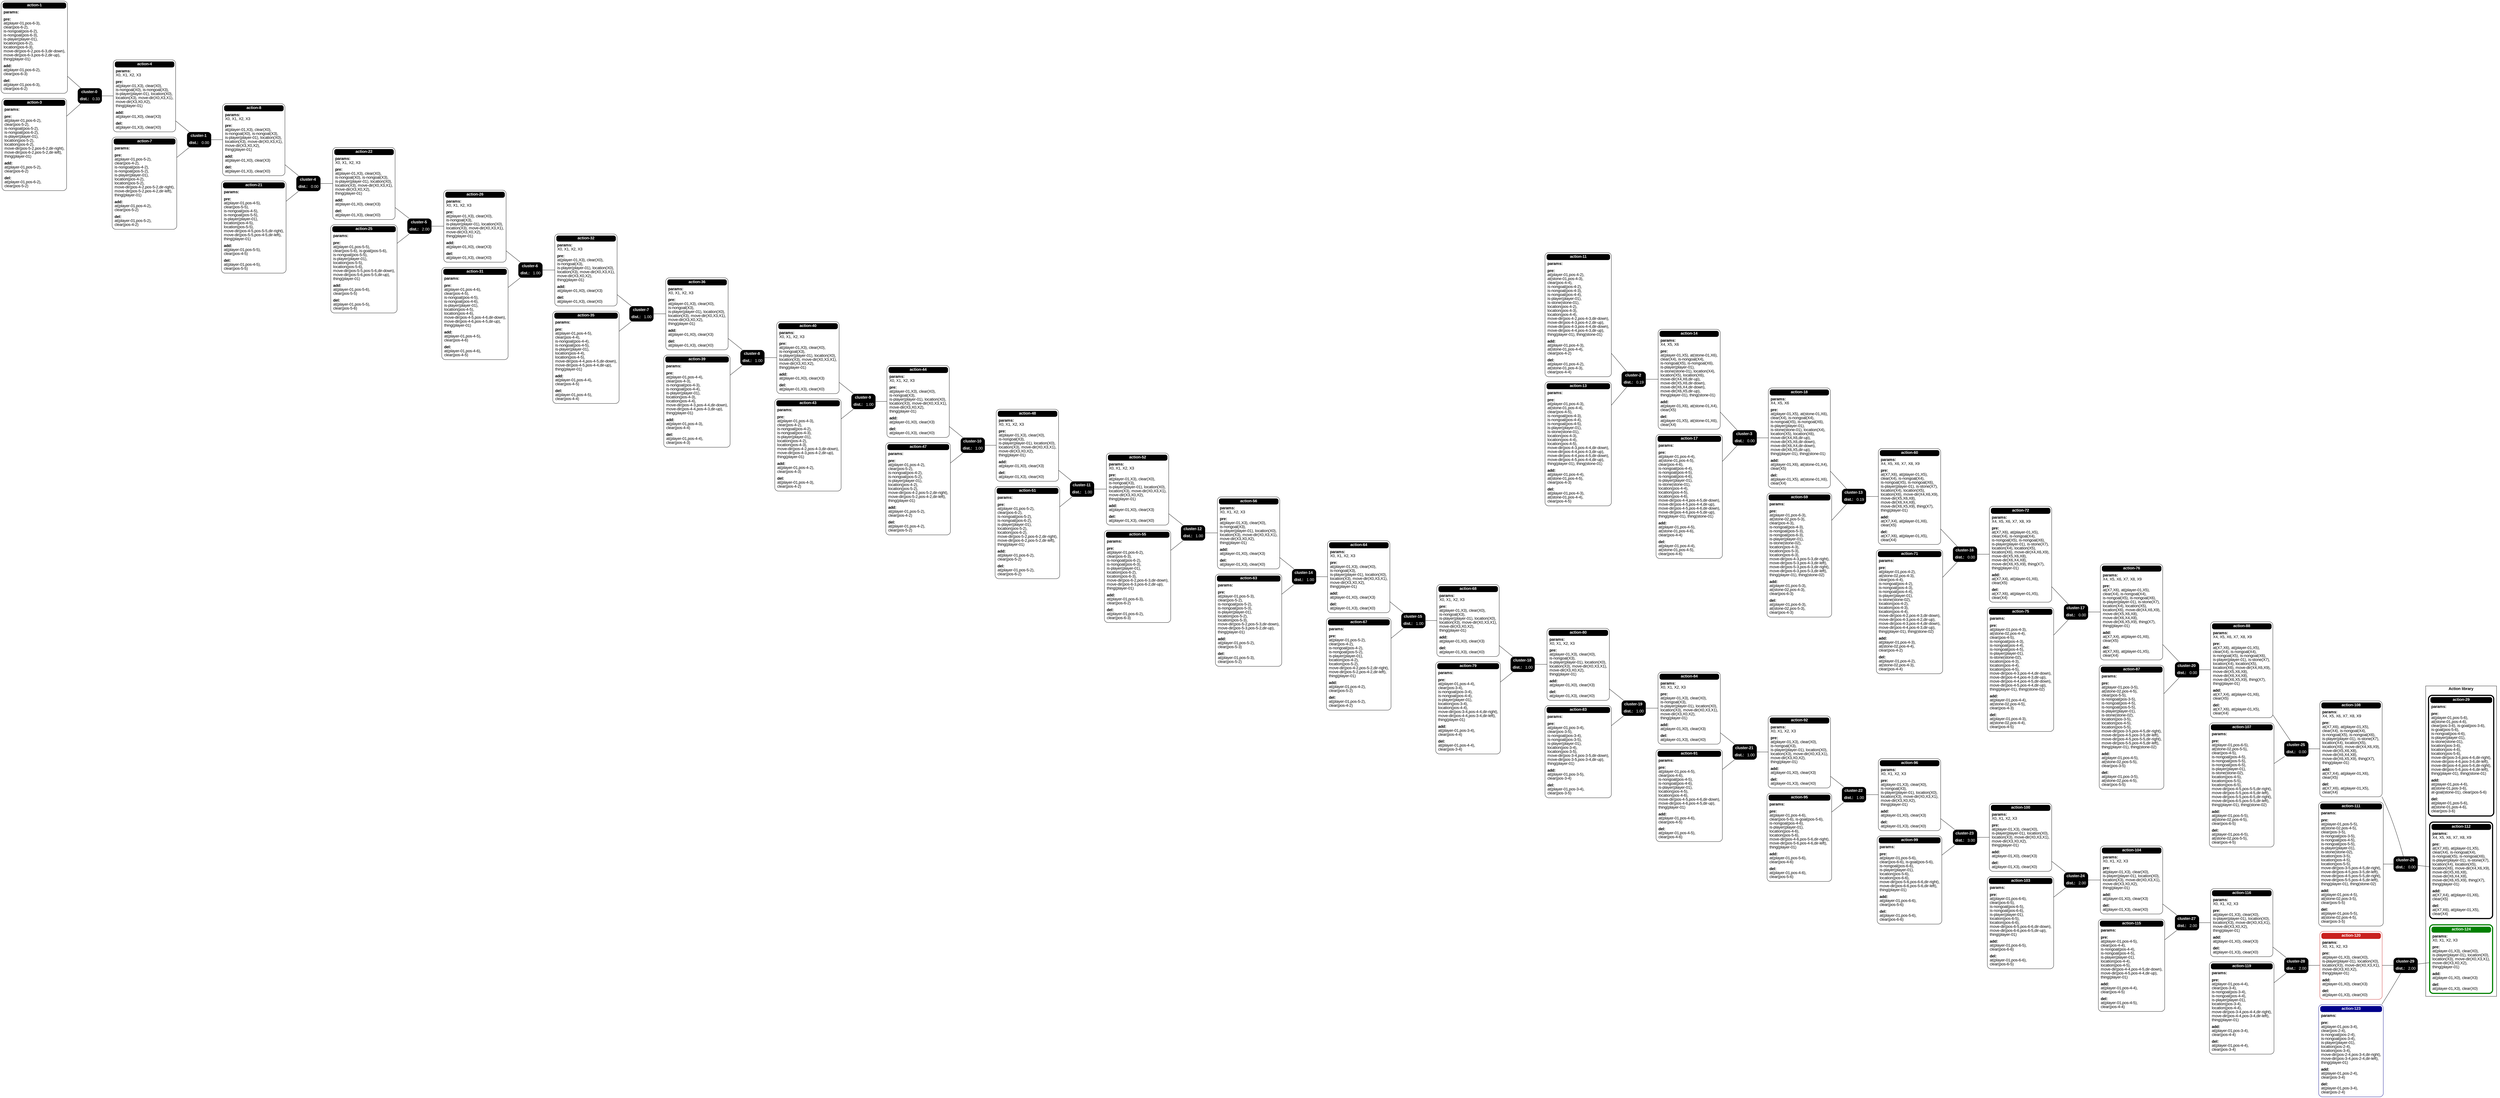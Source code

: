 graph g {
	fontname=Arial
	rankdir=LR
	node [fontcolor=black fontname=Arial margin=0 shape=none]
	subgraph cluster_actionlib {
		label=<<b>Action library</b>> rank=same
		"action-29" [label=<<table color="black" style="rounded" border="4" cellborder="0" cellspacing="4" cellpadding="3"><tr><td style="rounded" align="center" bgcolor="black"><font color="white"><b>action-29</b></font></td></tr><tr><td valign="top" align="left" balign="left"><b>params:</b><br/></td></tr><tr><td valign="top" align="left" balign="left"><b>pre:</b><br/>at(player-01,pos-5-6),<br/>at(stone-01,pos-4-6),<br/>clear(pos-3-6), is-goal(pos-3-6),<br/>is-goal(pos-5-6),<br/>is-nongoal(pos-4-6),<br/>is-player(player-01),<br/>is-stone(stone-01),<br/>location(pos-3-6),<br/>location(pos-4-6),<br/>location(pos-5-6),<br/>move-dir(pos-3-6,pos-4-6,dir-right),<br/>move-dir(pos-4-6,pos-3-6,dir-left),<br/>move-dir(pos-4-6,pos-5-6,dir-right),<br/>move-dir(pos-5-6,pos-4-6,dir-left),<br/>thing(player-01), thing(stone-01)</td></tr><tr><td valign="top" align="left" balign="left"><b>add:</b><br/>at(player-01,pos-4-6),<br/>at(stone-01,pos-3-6),<br/>at-goal(stone-01), clear(pos-5-6)</td></tr><tr><td valign="top" align="left" balign="left"><b>del:</b><br/>at(player-01,pos-5-6),<br/>at(stone-01,pos-4-6),<br/>clear(pos-3-6)</td></tr></table>>]
		"action-112" [label=<<table color="black" style="rounded" border="4" cellborder="0" cellspacing="4" cellpadding="3"><tr><td style="rounded" align="center" bgcolor="black"><font color="white"><b>action-112</b></font></td></tr><tr><td valign="top" align="left" balign="left"><b>params:</b><br/>X4, X5, X6, X7, X8, X9</td></tr><tr><td valign="top" align="left" balign="left"><b>pre:</b><br/>at(X7,X6), at(player-01,X5),<br/>clear(X4), is-nongoal(X4),<br/>is-nongoal(X5), is-nongoal(X6),<br/>is-player(player-01), is-stone(X7),<br/>location(X4), location(X5),<br/>location(X6), move-dir(X4,X6,X9),<br/>move-dir(X5,X6,X8),<br/>move-dir(X6,X4,X8),<br/>move-dir(X6,X5,X9), thing(X7),<br/>thing(player-01)</td></tr><tr><td valign="top" align="left" balign="left"><b>add:</b><br/>at(X7,X4), at(player-01,X6),<br/>clear(X5)</td></tr><tr><td valign="top" align="left" balign="left"><b>del:</b><br/>at(X7,X6), at(player-01,X5),<br/>clear(X4)</td></tr></table>>]
		"action-124" [label=<<table color="#008000" style="rounded" border="4" cellborder="0" cellspacing="4" cellpadding="3"><tr><td style="rounded" align="center" bgcolor="#008000"><font color="white"><b>action-124</b></font></td></tr><tr><td valign="top" align="left" balign="left"><b>params:</b><br/>X0, X1, X2, X3</td></tr><tr><td valign="top" align="left" balign="left"><b>pre:</b><br/>at(player-01,X3), clear(X0),<br/>is-player(player-01), location(X0),<br/>location(X3), move-dir(X0,X3,X1),<br/>move-dir(X3,X0,X2),<br/>thing(player-01)</td></tr><tr><td valign="top" align="left" balign="left"><b>add:</b><br/>at(player-01,X0), clear(X3)</td></tr><tr><td valign="top" align="left" balign="left"><b>del:</b><br/>at(player-01,X3), clear(X0)</td></tr></table>>]
	}
	"action-1" [label=<<table color="black" style="rounded" border="1" cellborder="0" cellspacing="4" cellpadding="3"><tr><td style="rounded" align="center" bgcolor="black"><font color="white"><b>action-1</b></font></td></tr><tr><td valign="top" align="left" balign="left"><b>params:</b><br/></td></tr><tr><td valign="top" align="left" balign="left"><b>pre:</b><br/>at(player-01,pos-6-3),<br/>clear(pos-6-2),<br/>is-nongoal(pos-6-2),<br/>is-nongoal(pos-6-3),<br/>is-player(player-01),<br/>location(pos-6-2),<br/>location(pos-6-3),<br/>move-dir(pos-6-2,pos-6-3,dir-down),<br/>move-dir(pos-6-3,pos-6-2,dir-up),<br/>thing(player-01)</td></tr><tr><td valign="top" align="left" balign="left"><b>add:</b><br/>at(player-01,pos-6-2),<br/>clear(pos-6-3)</td></tr><tr><td valign="top" align="left" balign="left"><b>del:</b><br/>at(player-01,pos-6-3),<br/>clear(pos-6-2)</td></tr></table>>]
	"action-3" [label=<<table color="black" style="rounded" border="1" cellborder="0" cellspacing="4" cellpadding="3"><tr><td style="rounded" align="center" bgcolor="black"><font color="white"><b>action-3</b></font></td></tr><tr><td valign="top" align="left" balign="left"><b>params:</b><br/></td></tr><tr><td valign="top" align="left" balign="left"><b>pre:</b><br/>at(player-01,pos-6-2),<br/>clear(pos-5-2),<br/>is-nongoal(pos-5-2),<br/>is-nongoal(pos-6-2),<br/>is-player(player-01),<br/>location(pos-5-2),<br/>location(pos-6-2),<br/>move-dir(pos-5-2,pos-6-2,dir-right),<br/>move-dir(pos-6-2,pos-5-2,dir-left),<br/>thing(player-01)</td></tr><tr><td valign="top" align="left" balign="left"><b>add:</b><br/>at(player-01,pos-5-2),<br/>clear(pos-6-2)</td></tr><tr><td valign="top" align="left" balign="left"><b>del:</b><br/>at(player-01,pos-6-2),<br/>clear(pos-5-2)</td></tr></table>>]
	"action-4" [label=<<table color="black" style="rounded" border="1" cellborder="0" cellspacing="4" cellpadding="3"><tr><td style="rounded" align="center" bgcolor="black"><font color="white"><b>action-4</b></font></td></tr><tr><td valign="top" align="left" balign="left"><b>params:</b><br/>X0, X1, X2, X3</td></tr><tr><td valign="top" align="left" balign="left"><b>pre:</b><br/>at(player-01,X3), clear(X0),<br/>is-nongoal(X0), is-nongoal(X3),<br/>is-player(player-01), location(X0),<br/>location(X3), move-dir(X0,X3,X1),<br/>move-dir(X3,X0,X2),<br/>thing(player-01)</td></tr><tr><td valign="top" align="left" balign="left"><b>add:</b><br/>at(player-01,X0), clear(X3)</td></tr><tr><td valign="top" align="left" balign="left"><b>del:</b><br/>at(player-01,X3), clear(X0)</td></tr></table>>]
	"action-7" [label=<<table color="black" style="rounded" border="1" cellborder="0" cellspacing="4" cellpadding="3"><tr><td style="rounded" align="center" bgcolor="black"><font color="white"><b>action-7</b></font></td></tr><tr><td valign="top" align="left" balign="left"><b>params:</b><br/></td></tr><tr><td valign="top" align="left" balign="left"><b>pre:</b><br/>at(player-01,pos-5-2),<br/>clear(pos-4-2),<br/>is-nongoal(pos-4-2),<br/>is-nongoal(pos-5-2),<br/>is-player(player-01),<br/>location(pos-4-2),<br/>location(pos-5-2),<br/>move-dir(pos-4-2,pos-5-2,dir-right),<br/>move-dir(pos-5-2,pos-4-2,dir-left),<br/>thing(player-01)</td></tr><tr><td valign="top" align="left" balign="left"><b>add:</b><br/>at(player-01,pos-4-2),<br/>clear(pos-5-2)</td></tr><tr><td valign="top" align="left" balign="left"><b>del:</b><br/>at(player-01,pos-5-2),<br/>clear(pos-4-2)</td></tr></table>>]
	"action-8" [label=<<table color="black" style="rounded" border="1" cellborder="0" cellspacing="4" cellpadding="3"><tr><td style="rounded" align="center" bgcolor="black"><font color="white"><b>action-8</b></font></td></tr><tr><td valign="top" align="left" balign="left"><b>params:</b><br/>X0, X1, X2, X3</td></tr><tr><td valign="top" align="left" balign="left"><b>pre:</b><br/>at(player-01,X3), clear(X0),<br/>is-nongoal(X0), is-nongoal(X3),<br/>is-player(player-01), location(X0),<br/>location(X3), move-dir(X0,X3,X1),<br/>move-dir(X3,X0,X2),<br/>thing(player-01)</td></tr><tr><td valign="top" align="left" balign="left"><b>add:</b><br/>at(player-01,X0), clear(X3)</td></tr><tr><td valign="top" align="left" balign="left"><b>del:</b><br/>at(player-01,X3), clear(X0)</td></tr></table>>]
	"action-11" [label=<<table color="black" style="rounded" border="1" cellborder="0" cellspacing="4" cellpadding="3"><tr><td style="rounded" align="center" bgcolor="black"><font color="white"><b>action-11</b></font></td></tr><tr><td valign="top" align="left" balign="left"><b>params:</b><br/></td></tr><tr><td valign="top" align="left" balign="left"><b>pre:</b><br/>at(player-01,pos-4-2),<br/>at(stone-01,pos-4-3),<br/>clear(pos-4-4),<br/>is-nongoal(pos-4-2),<br/>is-nongoal(pos-4-3),<br/>is-nongoal(pos-4-4),<br/>is-player(player-01),<br/>is-stone(stone-01),<br/>location(pos-4-2),<br/>location(pos-4-3),<br/>location(pos-4-4),<br/>move-dir(pos-4-2,pos-4-3,dir-down),<br/>move-dir(pos-4-3,pos-4-2,dir-up),<br/>move-dir(pos-4-3,pos-4-4,dir-down),<br/>move-dir(pos-4-4,pos-4-3,dir-up),<br/>thing(player-01), thing(stone-01)</td></tr><tr><td valign="top" align="left" balign="left"><b>add:</b><br/>at(player-01,pos-4-3),<br/>at(stone-01,pos-4-4),<br/>clear(pos-4-2)</td></tr><tr><td valign="top" align="left" balign="left"><b>del:</b><br/>at(player-01,pos-4-2),<br/>at(stone-01,pos-4-3),<br/>clear(pos-4-4)</td></tr></table>>]
	"action-13" [label=<<table color="black" style="rounded" border="1" cellborder="0" cellspacing="4" cellpadding="3"><tr><td style="rounded" align="center" bgcolor="black"><font color="white"><b>action-13</b></font></td></tr><tr><td valign="top" align="left" balign="left"><b>params:</b><br/></td></tr><tr><td valign="top" align="left" balign="left"><b>pre:</b><br/>at(player-01,pos-4-3),<br/>at(stone-01,pos-4-4),<br/>clear(pos-4-5),<br/>is-nongoal(pos-4-3),<br/>is-nongoal(pos-4-4),<br/>is-nongoal(pos-4-5),<br/>is-player(player-01),<br/>is-stone(stone-01),<br/>location(pos-4-3),<br/>location(pos-4-4),<br/>location(pos-4-5),<br/>move-dir(pos-4-3,pos-4-4,dir-down),<br/>move-dir(pos-4-4,pos-4-3,dir-up),<br/>move-dir(pos-4-4,pos-4-5,dir-down),<br/>move-dir(pos-4-5,pos-4-4,dir-up),<br/>thing(player-01), thing(stone-01)</td></tr><tr><td valign="top" align="left" balign="left"><b>add:</b><br/>at(player-01,pos-4-4),<br/>at(stone-01,pos-4-5),<br/>clear(pos-4-3)</td></tr><tr><td valign="top" align="left" balign="left"><b>del:</b><br/>at(player-01,pos-4-3),<br/>at(stone-01,pos-4-4),<br/>clear(pos-4-5)</td></tr></table>>]
	"action-14" [label=<<table color="black" style="rounded" border="1" cellborder="0" cellspacing="4" cellpadding="3"><tr><td style="rounded" align="center" bgcolor="black"><font color="white"><b>action-14</b></font></td></tr><tr><td valign="top" align="left" balign="left"><b>params:</b><br/>X4, X5, X6</td></tr><tr><td valign="top" align="left" balign="left"><b>pre:</b><br/>at(player-01,X5), at(stone-01,X6),<br/>clear(X4), is-nongoal(X4),<br/>is-nongoal(X5), is-nongoal(X6),<br/>is-player(player-01),<br/>is-stone(stone-01), location(X4),<br/>location(X5), location(X6),<br/>move-dir(X4,X6,dir-up),<br/>move-dir(X5,X6,dir-down),<br/>move-dir(X6,X4,dir-down),<br/>move-dir(X6,X5,dir-up),<br/>thing(player-01), thing(stone-01)</td></tr><tr><td valign="top" align="left" balign="left"><b>add:</b><br/>at(player-01,X6), at(stone-01,X4),<br/>clear(X5)</td></tr><tr><td valign="top" align="left" balign="left"><b>del:</b><br/>at(player-01,X5), at(stone-01,X6),<br/>clear(X4)</td></tr></table>>]
	"action-17" [label=<<table color="black" style="rounded" border="1" cellborder="0" cellspacing="4" cellpadding="3"><tr><td style="rounded" align="center" bgcolor="black"><font color="white"><b>action-17</b></font></td></tr><tr><td valign="top" align="left" balign="left"><b>params:</b><br/></td></tr><tr><td valign="top" align="left" balign="left"><b>pre:</b><br/>at(player-01,pos-4-4),<br/>at(stone-01,pos-4-5),<br/>clear(pos-4-6),<br/>is-nongoal(pos-4-4),<br/>is-nongoal(pos-4-5),<br/>is-nongoal(pos-4-6),<br/>is-player(player-01),<br/>is-stone(stone-01),<br/>location(pos-4-4),<br/>location(pos-4-5),<br/>location(pos-4-6),<br/>move-dir(pos-4-4,pos-4-5,dir-down),<br/>move-dir(pos-4-5,pos-4-4,dir-up),<br/>move-dir(pos-4-5,pos-4-6,dir-down),<br/>move-dir(pos-4-6,pos-4-5,dir-up),<br/>thing(player-01), thing(stone-01)</td></tr><tr><td valign="top" align="left" balign="left"><b>add:</b><br/>at(player-01,pos-4-5),<br/>at(stone-01,pos-4-6),<br/>clear(pos-4-4)</td></tr><tr><td valign="top" align="left" balign="left"><b>del:</b><br/>at(player-01,pos-4-4),<br/>at(stone-01,pos-4-5),<br/>clear(pos-4-6)</td></tr></table>>]
	"action-18" [label=<<table color="black" style="rounded" border="1" cellborder="0" cellspacing="4" cellpadding="3"><tr><td style="rounded" align="center" bgcolor="black"><font color="white"><b>action-18</b></font></td></tr><tr><td valign="top" align="left" balign="left"><b>params:</b><br/>X4, X5, X6</td></tr><tr><td valign="top" align="left" balign="left"><b>pre:</b><br/>at(player-01,X5), at(stone-01,X6),<br/>clear(X4), is-nongoal(X4),<br/>is-nongoal(X5), is-nongoal(X6),<br/>is-player(player-01),<br/>is-stone(stone-01), location(X4),<br/>location(X5), location(X6),<br/>move-dir(X4,X6,dir-up),<br/>move-dir(X5,X6,dir-down),<br/>move-dir(X6,X4,dir-down),<br/>move-dir(X6,X5,dir-up),<br/>thing(player-01), thing(stone-01)</td></tr><tr><td valign="top" align="left" balign="left"><b>add:</b><br/>at(player-01,X6), at(stone-01,X4),<br/>clear(X5)</td></tr><tr><td valign="top" align="left" balign="left"><b>del:</b><br/>at(player-01,X5), at(stone-01,X6),<br/>clear(X4)</td></tr></table>>]
	"action-21" [label=<<table color="black" style="rounded" border="1" cellborder="0" cellspacing="4" cellpadding="3"><tr><td style="rounded" align="center" bgcolor="black"><font color="white"><b>action-21</b></font></td></tr><tr><td valign="top" align="left" balign="left"><b>params:</b><br/></td></tr><tr><td valign="top" align="left" balign="left"><b>pre:</b><br/>at(player-01,pos-4-5),<br/>clear(pos-5-5),<br/>is-nongoal(pos-4-5),<br/>is-nongoal(pos-5-5),<br/>is-player(player-01),<br/>location(pos-4-5),<br/>location(pos-5-5),<br/>move-dir(pos-4-5,pos-5-5,dir-right),<br/>move-dir(pos-5-5,pos-4-5,dir-left),<br/>thing(player-01)</td></tr><tr><td valign="top" align="left" balign="left"><b>add:</b><br/>at(player-01,pos-5-5),<br/>clear(pos-4-5)</td></tr><tr><td valign="top" align="left" balign="left"><b>del:</b><br/>at(player-01,pos-4-5),<br/>clear(pos-5-5)</td></tr></table>>]
	"action-22" [label=<<table color="black" style="rounded" border="1" cellborder="0" cellspacing="4" cellpadding="3"><tr><td style="rounded" align="center" bgcolor="black"><font color="white"><b>action-22</b></font></td></tr><tr><td valign="top" align="left" balign="left"><b>params:</b><br/>X0, X1, X2, X3</td></tr><tr><td valign="top" align="left" balign="left"><b>pre:</b><br/>at(player-01,X3), clear(X0),<br/>is-nongoal(X0), is-nongoal(X3),<br/>is-player(player-01), location(X0),<br/>location(X3), move-dir(X0,X3,X1),<br/>move-dir(X3,X0,X2),<br/>thing(player-01)</td></tr><tr><td valign="top" align="left" balign="left"><b>add:</b><br/>at(player-01,X0), clear(X3)</td></tr><tr><td valign="top" align="left" balign="left"><b>del:</b><br/>at(player-01,X3), clear(X0)</td></tr></table>>]
	"action-25" [label=<<table color="black" style="rounded" border="1" cellborder="0" cellspacing="4" cellpadding="3"><tr><td style="rounded" align="center" bgcolor="black"><font color="white"><b>action-25</b></font></td></tr><tr><td valign="top" align="left" balign="left"><b>params:</b><br/></td></tr><tr><td valign="top" align="left" balign="left"><b>pre:</b><br/>at(player-01,pos-5-5),<br/>clear(pos-5-6), is-goal(pos-5-6),<br/>is-nongoal(pos-5-5),<br/>is-player(player-01),<br/>location(pos-5-5),<br/>location(pos-5-6),<br/>move-dir(pos-5-5,pos-5-6,dir-down),<br/>move-dir(pos-5-6,pos-5-5,dir-up),<br/>thing(player-01)</td></tr><tr><td valign="top" align="left" balign="left"><b>add:</b><br/>at(player-01,pos-5-6),<br/>clear(pos-5-5)</td></tr><tr><td valign="top" align="left" balign="left"><b>del:</b><br/>at(player-01,pos-5-5),<br/>clear(pos-5-6)</td></tr></table>>]
	"action-26" [label=<<table color="black" style="rounded" border="1" cellborder="0" cellspacing="4" cellpadding="3"><tr><td style="rounded" align="center" bgcolor="black"><font color="white"><b>action-26</b></font></td></tr><tr><td valign="top" align="left" balign="left"><b>params:</b><br/>X0, X1, X2, X3</td></tr><tr><td valign="top" align="left" balign="left"><b>pre:</b><br/>at(player-01,X3), clear(X0),<br/>is-nongoal(X3),<br/>is-player(player-01), location(X0),<br/>location(X3), move-dir(X0,X3,X1),<br/>move-dir(X3,X0,X2),<br/>thing(player-01)</td></tr><tr><td valign="top" align="left" balign="left"><b>add:</b><br/>at(player-01,X0), clear(X3)</td></tr><tr><td valign="top" align="left" balign="left"><b>del:</b><br/>at(player-01,X3), clear(X0)</td></tr></table>>]
	"action-31" [label=<<table color="black" style="rounded" border="1" cellborder="0" cellspacing="4" cellpadding="3"><tr><td style="rounded" align="center" bgcolor="black"><font color="white"><b>action-31</b></font></td></tr><tr><td valign="top" align="left" balign="left"><b>params:</b><br/></td></tr><tr><td valign="top" align="left" balign="left"><b>pre:</b><br/>at(player-01,pos-4-6),<br/>clear(pos-4-5),<br/>is-nongoal(pos-4-5),<br/>is-nongoal(pos-4-6),<br/>is-player(player-01),<br/>location(pos-4-5),<br/>location(pos-4-6),<br/>move-dir(pos-4-5,pos-4-6,dir-down),<br/>move-dir(pos-4-6,pos-4-5,dir-up),<br/>thing(player-01)</td></tr><tr><td valign="top" align="left" balign="left"><b>add:</b><br/>at(player-01,pos-4-5),<br/>clear(pos-4-6)</td></tr><tr><td valign="top" align="left" balign="left"><b>del:</b><br/>at(player-01,pos-4-6),<br/>clear(pos-4-5)</td></tr></table>>]
	"action-32" [label=<<table color="black" style="rounded" border="1" cellborder="0" cellspacing="4" cellpadding="3"><tr><td style="rounded" align="center" bgcolor="black"><font color="white"><b>action-32</b></font></td></tr><tr><td valign="top" align="left" balign="left"><b>params:</b><br/>X0, X1, X2, X3</td></tr><tr><td valign="top" align="left" balign="left"><b>pre:</b><br/>at(player-01,X3), clear(X0),<br/>is-nongoal(X3),<br/>is-player(player-01), location(X0),<br/>location(X3), move-dir(X0,X3,X1),<br/>move-dir(X3,X0,X2),<br/>thing(player-01)</td></tr><tr><td valign="top" align="left" balign="left"><b>add:</b><br/>at(player-01,X0), clear(X3)</td></tr><tr><td valign="top" align="left" balign="left"><b>del:</b><br/>at(player-01,X3), clear(X0)</td></tr></table>>]
	"action-35" [label=<<table color="black" style="rounded" border="1" cellborder="0" cellspacing="4" cellpadding="3"><tr><td style="rounded" align="center" bgcolor="black"><font color="white"><b>action-35</b></font></td></tr><tr><td valign="top" align="left" balign="left"><b>params:</b><br/></td></tr><tr><td valign="top" align="left" balign="left"><b>pre:</b><br/>at(player-01,pos-4-5),<br/>clear(pos-4-4),<br/>is-nongoal(pos-4-4),<br/>is-nongoal(pos-4-5),<br/>is-player(player-01),<br/>location(pos-4-4),<br/>location(pos-4-5),<br/>move-dir(pos-4-4,pos-4-5,dir-down),<br/>move-dir(pos-4-5,pos-4-4,dir-up),<br/>thing(player-01)</td></tr><tr><td valign="top" align="left" balign="left"><b>add:</b><br/>at(player-01,pos-4-4),<br/>clear(pos-4-5)</td></tr><tr><td valign="top" align="left" balign="left"><b>del:</b><br/>at(player-01,pos-4-5),<br/>clear(pos-4-4)</td></tr></table>>]
	"action-36" [label=<<table color="black" style="rounded" border="1" cellborder="0" cellspacing="4" cellpadding="3"><tr><td style="rounded" align="center" bgcolor="black"><font color="white"><b>action-36</b></font></td></tr><tr><td valign="top" align="left" balign="left"><b>params:</b><br/>X0, X1, X2, X3</td></tr><tr><td valign="top" align="left" balign="left"><b>pre:</b><br/>at(player-01,X3), clear(X0),<br/>is-nongoal(X3),<br/>is-player(player-01), location(X0),<br/>location(X3), move-dir(X0,X3,X1),<br/>move-dir(X3,X0,X2),<br/>thing(player-01)</td></tr><tr><td valign="top" align="left" balign="left"><b>add:</b><br/>at(player-01,X0), clear(X3)</td></tr><tr><td valign="top" align="left" balign="left"><b>del:</b><br/>at(player-01,X3), clear(X0)</td></tr></table>>]
	"action-39" [label=<<table color="black" style="rounded" border="1" cellborder="0" cellspacing="4" cellpadding="3"><tr><td style="rounded" align="center" bgcolor="black"><font color="white"><b>action-39</b></font></td></tr><tr><td valign="top" align="left" balign="left"><b>params:</b><br/></td></tr><tr><td valign="top" align="left" balign="left"><b>pre:</b><br/>at(player-01,pos-4-4),<br/>clear(pos-4-3),<br/>is-nongoal(pos-4-3),<br/>is-nongoal(pos-4-4),<br/>is-player(player-01),<br/>location(pos-4-3),<br/>location(pos-4-4),<br/>move-dir(pos-4-3,pos-4-4,dir-down),<br/>move-dir(pos-4-4,pos-4-3,dir-up),<br/>thing(player-01)</td></tr><tr><td valign="top" align="left" balign="left"><b>add:</b><br/>at(player-01,pos-4-3),<br/>clear(pos-4-4)</td></tr><tr><td valign="top" align="left" balign="left"><b>del:</b><br/>at(player-01,pos-4-4),<br/>clear(pos-4-3)</td></tr></table>>]
	"action-40" [label=<<table color="black" style="rounded" border="1" cellborder="0" cellspacing="4" cellpadding="3"><tr><td style="rounded" align="center" bgcolor="black"><font color="white"><b>action-40</b></font></td></tr><tr><td valign="top" align="left" balign="left"><b>params:</b><br/>X0, X1, X2, X3</td></tr><tr><td valign="top" align="left" balign="left"><b>pre:</b><br/>at(player-01,X3), clear(X0),<br/>is-nongoal(X3),<br/>is-player(player-01), location(X0),<br/>location(X3), move-dir(X0,X3,X1),<br/>move-dir(X3,X0,X2),<br/>thing(player-01)</td></tr><tr><td valign="top" align="left" balign="left"><b>add:</b><br/>at(player-01,X0), clear(X3)</td></tr><tr><td valign="top" align="left" balign="left"><b>del:</b><br/>at(player-01,X3), clear(X0)</td></tr></table>>]
	"action-43" [label=<<table color="black" style="rounded" border="1" cellborder="0" cellspacing="4" cellpadding="3"><tr><td style="rounded" align="center" bgcolor="black"><font color="white"><b>action-43</b></font></td></tr><tr><td valign="top" align="left" balign="left"><b>params:</b><br/></td></tr><tr><td valign="top" align="left" balign="left"><b>pre:</b><br/>at(player-01,pos-4-3),<br/>clear(pos-4-2),<br/>is-nongoal(pos-4-2),<br/>is-nongoal(pos-4-3),<br/>is-player(player-01),<br/>location(pos-4-2),<br/>location(pos-4-3),<br/>move-dir(pos-4-2,pos-4-3,dir-down),<br/>move-dir(pos-4-3,pos-4-2,dir-up),<br/>thing(player-01)</td></tr><tr><td valign="top" align="left" balign="left"><b>add:</b><br/>at(player-01,pos-4-2),<br/>clear(pos-4-3)</td></tr><tr><td valign="top" align="left" balign="left"><b>del:</b><br/>at(player-01,pos-4-3),<br/>clear(pos-4-2)</td></tr></table>>]
	"action-44" [label=<<table color="black" style="rounded" border="1" cellborder="0" cellspacing="4" cellpadding="3"><tr><td style="rounded" align="center" bgcolor="black"><font color="white"><b>action-44</b></font></td></tr><tr><td valign="top" align="left" balign="left"><b>params:</b><br/>X0, X1, X2, X3</td></tr><tr><td valign="top" align="left" balign="left"><b>pre:</b><br/>at(player-01,X3), clear(X0),<br/>is-nongoal(X3),<br/>is-player(player-01), location(X0),<br/>location(X3), move-dir(X0,X3,X1),<br/>move-dir(X3,X0,X2),<br/>thing(player-01)</td></tr><tr><td valign="top" align="left" balign="left"><b>add:</b><br/>at(player-01,X0), clear(X3)</td></tr><tr><td valign="top" align="left" balign="left"><b>del:</b><br/>at(player-01,X3), clear(X0)</td></tr></table>>]
	"action-47" [label=<<table color="black" style="rounded" border="1" cellborder="0" cellspacing="4" cellpadding="3"><tr><td style="rounded" align="center" bgcolor="black"><font color="white"><b>action-47</b></font></td></tr><tr><td valign="top" align="left" balign="left"><b>params:</b><br/></td></tr><tr><td valign="top" align="left" balign="left"><b>pre:</b><br/>at(player-01,pos-4-2),<br/>clear(pos-5-2),<br/>is-nongoal(pos-4-2),<br/>is-nongoal(pos-5-2),<br/>is-player(player-01),<br/>location(pos-4-2),<br/>location(pos-5-2),<br/>move-dir(pos-4-2,pos-5-2,dir-right),<br/>move-dir(pos-5-2,pos-4-2,dir-left),<br/>thing(player-01)</td></tr><tr><td valign="top" align="left" balign="left"><b>add:</b><br/>at(player-01,pos-5-2),<br/>clear(pos-4-2)</td></tr><tr><td valign="top" align="left" balign="left"><b>del:</b><br/>at(player-01,pos-4-2),<br/>clear(pos-5-2)</td></tr></table>>]
	"action-48" [label=<<table color="black" style="rounded" border="1" cellborder="0" cellspacing="4" cellpadding="3"><tr><td style="rounded" align="center" bgcolor="black"><font color="white"><b>action-48</b></font></td></tr><tr><td valign="top" align="left" balign="left"><b>params:</b><br/>X0, X1, X2, X3</td></tr><tr><td valign="top" align="left" balign="left"><b>pre:</b><br/>at(player-01,X3), clear(X0),<br/>is-nongoal(X3),<br/>is-player(player-01), location(X0),<br/>location(X3), move-dir(X0,X3,X1),<br/>move-dir(X3,X0,X2),<br/>thing(player-01)</td></tr><tr><td valign="top" align="left" balign="left"><b>add:</b><br/>at(player-01,X0), clear(X3)</td></tr><tr><td valign="top" align="left" balign="left"><b>del:</b><br/>at(player-01,X3), clear(X0)</td></tr></table>>]
	"action-51" [label=<<table color="black" style="rounded" border="1" cellborder="0" cellspacing="4" cellpadding="3"><tr><td style="rounded" align="center" bgcolor="black"><font color="white"><b>action-51</b></font></td></tr><tr><td valign="top" align="left" balign="left"><b>params:</b><br/></td></tr><tr><td valign="top" align="left" balign="left"><b>pre:</b><br/>at(player-01,pos-5-2),<br/>clear(pos-6-2),<br/>is-nongoal(pos-5-2),<br/>is-nongoal(pos-6-2),<br/>is-player(player-01),<br/>location(pos-5-2),<br/>location(pos-6-2),<br/>move-dir(pos-5-2,pos-6-2,dir-right),<br/>move-dir(pos-6-2,pos-5-2,dir-left),<br/>thing(player-01)</td></tr><tr><td valign="top" align="left" balign="left"><b>add:</b><br/>at(player-01,pos-6-2),<br/>clear(pos-5-2)</td></tr><tr><td valign="top" align="left" balign="left"><b>del:</b><br/>at(player-01,pos-5-2),<br/>clear(pos-6-2)</td></tr></table>>]
	"action-52" [label=<<table color="black" style="rounded" border="1" cellborder="0" cellspacing="4" cellpadding="3"><tr><td style="rounded" align="center" bgcolor="black"><font color="white"><b>action-52</b></font></td></tr><tr><td valign="top" align="left" balign="left"><b>params:</b><br/>X0, X1, X2, X3</td></tr><tr><td valign="top" align="left" balign="left"><b>pre:</b><br/>at(player-01,X3), clear(X0),<br/>is-nongoal(X3),<br/>is-player(player-01), location(X0),<br/>location(X3), move-dir(X0,X3,X1),<br/>move-dir(X3,X0,X2),<br/>thing(player-01)</td></tr><tr><td valign="top" align="left" balign="left"><b>add:</b><br/>at(player-01,X0), clear(X3)</td></tr><tr><td valign="top" align="left" balign="left"><b>del:</b><br/>at(player-01,X3), clear(X0)</td></tr></table>>]
	"action-55" [label=<<table color="black" style="rounded" border="1" cellborder="0" cellspacing="4" cellpadding="3"><tr><td style="rounded" align="center" bgcolor="black"><font color="white"><b>action-55</b></font></td></tr><tr><td valign="top" align="left" balign="left"><b>params:</b><br/></td></tr><tr><td valign="top" align="left" balign="left"><b>pre:</b><br/>at(player-01,pos-6-2),<br/>clear(pos-6-3),<br/>is-nongoal(pos-6-2),<br/>is-nongoal(pos-6-3),<br/>is-player(player-01),<br/>location(pos-6-2),<br/>location(pos-6-3),<br/>move-dir(pos-6-2,pos-6-3,dir-down),<br/>move-dir(pos-6-3,pos-6-2,dir-up),<br/>thing(player-01)</td></tr><tr><td valign="top" align="left" balign="left"><b>add:</b><br/>at(player-01,pos-6-3),<br/>clear(pos-6-2)</td></tr><tr><td valign="top" align="left" balign="left"><b>del:</b><br/>at(player-01,pos-6-2),<br/>clear(pos-6-3)</td></tr></table>>]
	"action-56" [label=<<table color="black" style="rounded" border="1" cellborder="0" cellspacing="4" cellpadding="3"><tr><td style="rounded" align="center" bgcolor="black"><font color="white"><b>action-56</b></font></td></tr><tr><td valign="top" align="left" balign="left"><b>params:</b><br/>X0, X1, X2, X3</td></tr><tr><td valign="top" align="left" balign="left"><b>pre:</b><br/>at(player-01,X3), clear(X0),<br/>is-nongoal(X3),<br/>is-player(player-01), location(X0),<br/>location(X3), move-dir(X0,X3,X1),<br/>move-dir(X3,X0,X2),<br/>thing(player-01)</td></tr><tr><td valign="top" align="left" balign="left"><b>add:</b><br/>at(player-01,X0), clear(X3)</td></tr><tr><td valign="top" align="left" balign="left"><b>del:</b><br/>at(player-01,X3), clear(X0)</td></tr></table>>]
	"action-59" [label=<<table color="black" style="rounded" border="1" cellborder="0" cellspacing="4" cellpadding="3"><tr><td style="rounded" align="center" bgcolor="black"><font color="white"><b>action-59</b></font></td></tr><tr><td valign="top" align="left" balign="left"><b>params:</b><br/></td></tr><tr><td valign="top" align="left" balign="left"><b>pre:</b><br/>at(player-01,pos-6-3),<br/>at(stone-02,pos-5-3),<br/>clear(pos-4-3),<br/>is-nongoal(pos-4-3),<br/>is-nongoal(pos-5-3),<br/>is-nongoal(pos-6-3),<br/>is-player(player-01),<br/>is-stone(stone-02),<br/>location(pos-4-3),<br/>location(pos-5-3),<br/>location(pos-6-3),<br/>move-dir(pos-4-3,pos-5-3,dir-right),<br/>move-dir(pos-5-3,pos-4-3,dir-left),<br/>move-dir(pos-5-3,pos-6-3,dir-right),<br/>move-dir(pos-6-3,pos-5-3,dir-left),<br/>thing(player-01), thing(stone-02)</td></tr><tr><td valign="top" align="left" balign="left"><b>add:</b><br/>at(player-01,pos-5-3),<br/>at(stone-02,pos-4-3),<br/>clear(pos-6-3)</td></tr><tr><td valign="top" align="left" balign="left"><b>del:</b><br/>at(player-01,pos-6-3),<br/>at(stone-02,pos-5-3),<br/>clear(pos-4-3)</td></tr></table>>]
	"action-60" [label=<<table color="black" style="rounded" border="1" cellborder="0" cellspacing="4" cellpadding="3"><tr><td style="rounded" align="center" bgcolor="black"><font color="white"><b>action-60</b></font></td></tr><tr><td valign="top" align="left" balign="left"><b>params:</b><br/>X4, X5, X6, X7, X8, X9</td></tr><tr><td valign="top" align="left" balign="left"><b>pre:</b><br/>at(X7,X6), at(player-01,X5),<br/>clear(X4), is-nongoal(X4),<br/>is-nongoal(X5), is-nongoal(X6),<br/>is-player(player-01), is-stone(X7),<br/>location(X4), location(X5),<br/>location(X6), move-dir(X4,X6,X9),<br/>move-dir(X5,X6,X8),<br/>move-dir(X6,X4,X8),<br/>move-dir(X6,X5,X9), thing(X7),<br/>thing(player-01)</td></tr><tr><td valign="top" align="left" balign="left"><b>add:</b><br/>at(X7,X4), at(player-01,X6),<br/>clear(X5)</td></tr><tr><td valign="top" align="left" balign="left"><b>del:</b><br/>at(X7,X6), at(player-01,X5),<br/>clear(X4)</td></tr></table>>]
	"action-63" [label=<<table color="black" style="rounded" border="1" cellborder="0" cellspacing="4" cellpadding="3"><tr><td style="rounded" align="center" bgcolor="black"><font color="white"><b>action-63</b></font></td></tr><tr><td valign="top" align="left" balign="left"><b>params:</b><br/></td></tr><tr><td valign="top" align="left" balign="left"><b>pre:</b><br/>at(player-01,pos-5-3),<br/>clear(pos-5-2),<br/>is-nongoal(pos-5-2),<br/>is-nongoal(pos-5-3),<br/>is-player(player-01),<br/>location(pos-5-2),<br/>location(pos-5-3),<br/>move-dir(pos-5-2,pos-5-3,dir-down),<br/>move-dir(pos-5-3,pos-5-2,dir-up),<br/>thing(player-01)</td></tr><tr><td valign="top" align="left" balign="left"><b>add:</b><br/>at(player-01,pos-5-2),<br/>clear(pos-5-3)</td></tr><tr><td valign="top" align="left" balign="left"><b>del:</b><br/>at(player-01,pos-5-3),<br/>clear(pos-5-2)</td></tr></table>>]
	"action-64" [label=<<table color="black" style="rounded" border="1" cellborder="0" cellspacing="4" cellpadding="3"><tr><td style="rounded" align="center" bgcolor="black"><font color="white"><b>action-64</b></font></td></tr><tr><td valign="top" align="left" balign="left"><b>params:</b><br/>X0, X1, X2, X3</td></tr><tr><td valign="top" align="left" balign="left"><b>pre:</b><br/>at(player-01,X3), clear(X0),<br/>is-nongoal(X3),<br/>is-player(player-01), location(X0),<br/>location(X3), move-dir(X0,X3,X1),<br/>move-dir(X3,X0,X2),<br/>thing(player-01)</td></tr><tr><td valign="top" align="left" balign="left"><b>add:</b><br/>at(player-01,X0), clear(X3)</td></tr><tr><td valign="top" align="left" balign="left"><b>del:</b><br/>at(player-01,X3), clear(X0)</td></tr></table>>]
	"action-67" [label=<<table color="black" style="rounded" border="1" cellborder="0" cellspacing="4" cellpadding="3"><tr><td style="rounded" align="center" bgcolor="black"><font color="white"><b>action-67</b></font></td></tr><tr><td valign="top" align="left" balign="left"><b>params:</b><br/></td></tr><tr><td valign="top" align="left" balign="left"><b>pre:</b><br/>at(player-01,pos-5-2),<br/>clear(pos-4-2),<br/>is-nongoal(pos-4-2),<br/>is-nongoal(pos-5-2),<br/>is-player(player-01),<br/>location(pos-4-2),<br/>location(pos-5-2),<br/>move-dir(pos-4-2,pos-5-2,dir-right),<br/>move-dir(pos-5-2,pos-4-2,dir-left),<br/>thing(player-01)</td></tr><tr><td valign="top" align="left" balign="left"><b>add:</b><br/>at(player-01,pos-4-2),<br/>clear(pos-5-2)</td></tr><tr><td valign="top" align="left" balign="left"><b>del:</b><br/>at(player-01,pos-5-2),<br/>clear(pos-4-2)</td></tr></table>>]
	"action-68" [label=<<table color="black" style="rounded" border="1" cellborder="0" cellspacing="4" cellpadding="3"><tr><td style="rounded" align="center" bgcolor="black"><font color="white"><b>action-68</b></font></td></tr><tr><td valign="top" align="left" balign="left"><b>params:</b><br/>X0, X1, X2, X3</td></tr><tr><td valign="top" align="left" balign="left"><b>pre:</b><br/>at(player-01,X3), clear(X0),<br/>is-nongoal(X3),<br/>is-player(player-01), location(X0),<br/>location(X3), move-dir(X0,X3,X1),<br/>move-dir(X3,X0,X2),<br/>thing(player-01)</td></tr><tr><td valign="top" align="left" balign="left"><b>add:</b><br/>at(player-01,X0), clear(X3)</td></tr><tr><td valign="top" align="left" balign="left"><b>del:</b><br/>at(player-01,X3), clear(X0)</td></tr></table>>]
	"action-71" [label=<<table color="black" style="rounded" border="1" cellborder="0" cellspacing="4" cellpadding="3"><tr><td style="rounded" align="center" bgcolor="black"><font color="white"><b>action-71</b></font></td></tr><tr><td valign="top" align="left" balign="left"><b>params:</b><br/></td></tr><tr><td valign="top" align="left" balign="left"><b>pre:</b><br/>at(player-01,pos-4-2),<br/>at(stone-02,pos-4-3),<br/>clear(pos-4-4),<br/>is-nongoal(pos-4-2),<br/>is-nongoal(pos-4-3),<br/>is-nongoal(pos-4-4),<br/>is-player(player-01),<br/>is-stone(stone-02),<br/>location(pos-4-2),<br/>location(pos-4-3),<br/>location(pos-4-4),<br/>move-dir(pos-4-2,pos-4-3,dir-down),<br/>move-dir(pos-4-3,pos-4-2,dir-up),<br/>move-dir(pos-4-3,pos-4-4,dir-down),<br/>move-dir(pos-4-4,pos-4-3,dir-up),<br/>thing(player-01), thing(stone-02)</td></tr><tr><td valign="top" align="left" balign="left"><b>add:</b><br/>at(player-01,pos-4-3),<br/>at(stone-02,pos-4-4),<br/>clear(pos-4-2)</td></tr><tr><td valign="top" align="left" balign="left"><b>del:</b><br/>at(player-01,pos-4-2),<br/>at(stone-02,pos-4-3),<br/>clear(pos-4-4)</td></tr></table>>]
	"action-72" [label=<<table color="black" style="rounded" border="1" cellborder="0" cellspacing="4" cellpadding="3"><tr><td style="rounded" align="center" bgcolor="black"><font color="white"><b>action-72</b></font></td></tr><tr><td valign="top" align="left" balign="left"><b>params:</b><br/>X4, X5, X6, X7, X8, X9</td></tr><tr><td valign="top" align="left" balign="left"><b>pre:</b><br/>at(X7,X6), at(player-01,X5),<br/>clear(X4), is-nongoal(X4),<br/>is-nongoal(X5), is-nongoal(X6),<br/>is-player(player-01), is-stone(X7),<br/>location(X4), location(X5),<br/>location(X6), move-dir(X4,X6,X9),<br/>move-dir(X5,X6,X8),<br/>move-dir(X6,X4,X8),<br/>move-dir(X6,X5,X9), thing(X7),<br/>thing(player-01)</td></tr><tr><td valign="top" align="left" balign="left"><b>add:</b><br/>at(X7,X4), at(player-01,X6),<br/>clear(X5)</td></tr><tr><td valign="top" align="left" balign="left"><b>del:</b><br/>at(X7,X6), at(player-01,X5),<br/>clear(X4)</td></tr></table>>]
	"action-75" [label=<<table color="black" style="rounded" border="1" cellborder="0" cellspacing="4" cellpadding="3"><tr><td style="rounded" align="center" bgcolor="black"><font color="white"><b>action-75</b></font></td></tr><tr><td valign="top" align="left" balign="left"><b>params:</b><br/></td></tr><tr><td valign="top" align="left" balign="left"><b>pre:</b><br/>at(player-01,pos-4-3),<br/>at(stone-02,pos-4-4),<br/>clear(pos-4-5),<br/>is-nongoal(pos-4-3),<br/>is-nongoal(pos-4-4),<br/>is-nongoal(pos-4-5),<br/>is-player(player-01),<br/>is-stone(stone-02),<br/>location(pos-4-3),<br/>location(pos-4-4),<br/>location(pos-4-5),<br/>move-dir(pos-4-3,pos-4-4,dir-down),<br/>move-dir(pos-4-4,pos-4-3,dir-up),<br/>move-dir(pos-4-4,pos-4-5,dir-down),<br/>move-dir(pos-4-5,pos-4-4,dir-up),<br/>thing(player-01), thing(stone-02)</td></tr><tr><td valign="top" align="left" balign="left"><b>add:</b><br/>at(player-01,pos-4-4),<br/>at(stone-02,pos-4-5),<br/>clear(pos-4-3)</td></tr><tr><td valign="top" align="left" balign="left"><b>del:</b><br/>at(player-01,pos-4-3),<br/>at(stone-02,pos-4-4),<br/>clear(pos-4-5)</td></tr></table>>]
	"action-76" [label=<<table color="black" style="rounded" border="1" cellborder="0" cellspacing="4" cellpadding="3"><tr><td style="rounded" align="center" bgcolor="black"><font color="white"><b>action-76</b></font></td></tr><tr><td valign="top" align="left" balign="left"><b>params:</b><br/>X4, X5, X6, X7, X8, X9</td></tr><tr><td valign="top" align="left" balign="left"><b>pre:</b><br/>at(X7,X6), at(player-01,X5),<br/>clear(X4), is-nongoal(X4),<br/>is-nongoal(X5), is-nongoal(X6),<br/>is-player(player-01), is-stone(X7),<br/>location(X4), location(X5),<br/>location(X6), move-dir(X4,X6,X9),<br/>move-dir(X5,X6,X8),<br/>move-dir(X6,X4,X8),<br/>move-dir(X6,X5,X9), thing(X7),<br/>thing(player-01)</td></tr><tr><td valign="top" align="left" balign="left"><b>add:</b><br/>at(X7,X4), at(player-01,X6),<br/>clear(X5)</td></tr><tr><td valign="top" align="left" balign="left"><b>del:</b><br/>at(X7,X6), at(player-01,X5),<br/>clear(X4)</td></tr></table>>]
	"action-79" [label=<<table color="black" style="rounded" border="1" cellborder="0" cellspacing="4" cellpadding="3"><tr><td style="rounded" align="center" bgcolor="black"><font color="white"><b>action-79</b></font></td></tr><tr><td valign="top" align="left" balign="left"><b>params:</b><br/></td></tr><tr><td valign="top" align="left" balign="left"><b>pre:</b><br/>at(player-01,pos-4-4),<br/>clear(pos-3-4),<br/>is-nongoal(pos-3-4),<br/>is-nongoal(pos-4-4),<br/>is-player(player-01),<br/>location(pos-3-4),<br/>location(pos-4-4),<br/>move-dir(pos-3-4,pos-4-4,dir-right),<br/>move-dir(pos-4-4,pos-3-4,dir-left),<br/>thing(player-01)</td></tr><tr><td valign="top" align="left" balign="left"><b>add:</b><br/>at(player-01,pos-3-4),<br/>clear(pos-4-4)</td></tr><tr><td valign="top" align="left" balign="left"><b>del:</b><br/>at(player-01,pos-4-4),<br/>clear(pos-3-4)</td></tr></table>>]
	"action-80" [label=<<table color="black" style="rounded" border="1" cellborder="0" cellspacing="4" cellpadding="3"><tr><td style="rounded" align="center" bgcolor="black"><font color="white"><b>action-80</b></font></td></tr><tr><td valign="top" align="left" balign="left"><b>params:</b><br/>X0, X1, X2, X3</td></tr><tr><td valign="top" align="left" balign="left"><b>pre:</b><br/>at(player-01,X3), clear(X0),<br/>is-nongoal(X3),<br/>is-player(player-01), location(X0),<br/>location(X3), move-dir(X0,X3,X1),<br/>move-dir(X3,X0,X2),<br/>thing(player-01)</td></tr><tr><td valign="top" align="left" balign="left"><b>add:</b><br/>at(player-01,X0), clear(X3)</td></tr><tr><td valign="top" align="left" balign="left"><b>del:</b><br/>at(player-01,X3), clear(X0)</td></tr></table>>]
	"action-83" [label=<<table color="black" style="rounded" border="1" cellborder="0" cellspacing="4" cellpadding="3"><tr><td style="rounded" align="center" bgcolor="black"><font color="white"><b>action-83</b></font></td></tr><tr><td valign="top" align="left" balign="left"><b>params:</b><br/></td></tr><tr><td valign="top" align="left" balign="left"><b>pre:</b><br/>at(player-01,pos-3-4),<br/>clear(pos-3-5),<br/>is-nongoal(pos-3-4),<br/>is-nongoal(pos-3-5),<br/>is-player(player-01),<br/>location(pos-3-4),<br/>location(pos-3-5),<br/>move-dir(pos-3-4,pos-3-5,dir-down),<br/>move-dir(pos-3-5,pos-3-4,dir-up),<br/>thing(player-01)</td></tr><tr><td valign="top" align="left" balign="left"><b>add:</b><br/>at(player-01,pos-3-5),<br/>clear(pos-3-4)</td></tr><tr><td valign="top" align="left" balign="left"><b>del:</b><br/>at(player-01,pos-3-4),<br/>clear(pos-3-5)</td></tr></table>>]
	"action-84" [label=<<table color="black" style="rounded" border="1" cellborder="0" cellspacing="4" cellpadding="3"><tr><td style="rounded" align="center" bgcolor="black"><font color="white"><b>action-84</b></font></td></tr><tr><td valign="top" align="left" balign="left"><b>params:</b><br/>X0, X1, X2, X3</td></tr><tr><td valign="top" align="left" balign="left"><b>pre:</b><br/>at(player-01,X3), clear(X0),<br/>is-nongoal(X3),<br/>is-player(player-01), location(X0),<br/>location(X3), move-dir(X0,X3,X1),<br/>move-dir(X3,X0,X2),<br/>thing(player-01)</td></tr><tr><td valign="top" align="left" balign="left"><b>add:</b><br/>at(player-01,X0), clear(X3)</td></tr><tr><td valign="top" align="left" balign="left"><b>del:</b><br/>at(player-01,X3), clear(X0)</td></tr></table>>]
	"action-87" [label=<<table color="black" style="rounded" border="1" cellborder="0" cellspacing="4" cellpadding="3"><tr><td style="rounded" align="center" bgcolor="black"><font color="white"><b>action-87</b></font></td></tr><tr><td valign="top" align="left" balign="left"><b>params:</b><br/></td></tr><tr><td valign="top" align="left" balign="left"><b>pre:</b><br/>at(player-01,pos-3-5),<br/>at(stone-02,pos-4-5),<br/>clear(pos-5-5),<br/>is-nongoal(pos-3-5),<br/>is-nongoal(pos-4-5),<br/>is-nongoal(pos-5-5),<br/>is-player(player-01),<br/>is-stone(stone-02),<br/>location(pos-3-5),<br/>location(pos-4-5),<br/>location(pos-5-5),<br/>move-dir(pos-3-5,pos-4-5,dir-right),<br/>move-dir(pos-4-5,pos-3-5,dir-left),<br/>move-dir(pos-4-5,pos-5-5,dir-right),<br/>move-dir(pos-5-5,pos-4-5,dir-left),<br/>thing(player-01), thing(stone-02)</td></tr><tr><td valign="top" align="left" balign="left"><b>add:</b><br/>at(player-01,pos-4-5),<br/>at(stone-02,pos-5-5),<br/>clear(pos-3-5)</td></tr><tr><td valign="top" align="left" balign="left"><b>del:</b><br/>at(player-01,pos-3-5),<br/>at(stone-02,pos-4-5),<br/>clear(pos-5-5)</td></tr></table>>]
	"action-88" [label=<<table color="black" style="rounded" border="1" cellborder="0" cellspacing="4" cellpadding="3"><tr><td style="rounded" align="center" bgcolor="black"><font color="white"><b>action-88</b></font></td></tr><tr><td valign="top" align="left" balign="left"><b>params:</b><br/>X4, X5, X6, X7, X8, X9</td></tr><tr><td valign="top" align="left" balign="left"><b>pre:</b><br/>at(X7,X6), at(player-01,X5),<br/>clear(X4), is-nongoal(X4),<br/>is-nongoal(X5), is-nongoal(X6),<br/>is-player(player-01), is-stone(X7),<br/>location(X4), location(X5),<br/>location(X6), move-dir(X4,X6,X9),<br/>move-dir(X5,X6,X8),<br/>move-dir(X6,X4,X8),<br/>move-dir(X6,X5,X9), thing(X7),<br/>thing(player-01)</td></tr><tr><td valign="top" align="left" balign="left"><b>add:</b><br/>at(X7,X4), at(player-01,X6),<br/>clear(X5)</td></tr><tr><td valign="top" align="left" balign="left"><b>del:</b><br/>at(X7,X6), at(player-01,X5),<br/>clear(X4)</td></tr></table>>]
	"action-91" [label=<<table color="black" style="rounded" border="1" cellborder="0" cellspacing="4" cellpadding="3"><tr><td style="rounded" align="center" bgcolor="black"><font color="white"><b>action-91</b></font></td></tr><tr><td valign="top" align="left" balign="left"><b>params:</b><br/></td></tr><tr><td valign="top" align="left" balign="left"><b>pre:</b><br/>at(player-01,pos-4-5),<br/>clear(pos-4-6),<br/>is-nongoal(pos-4-5),<br/>is-nongoal(pos-4-6),<br/>is-player(player-01),<br/>location(pos-4-5),<br/>location(pos-4-6),<br/>move-dir(pos-4-5,pos-4-6,dir-down),<br/>move-dir(pos-4-6,pos-4-5,dir-up),<br/>thing(player-01)</td></tr><tr><td valign="top" align="left" balign="left"><b>add:</b><br/>at(player-01,pos-4-6),<br/>clear(pos-4-5)</td></tr><tr><td valign="top" align="left" balign="left"><b>del:</b><br/>at(player-01,pos-4-5),<br/>clear(pos-4-6)</td></tr></table>>]
	"action-92" [label=<<table color="black" style="rounded" border="1" cellborder="0" cellspacing="4" cellpadding="3"><tr><td style="rounded" align="center" bgcolor="black"><font color="white"><b>action-92</b></font></td></tr><tr><td valign="top" align="left" balign="left"><b>params:</b><br/>X0, X1, X2, X3</td></tr><tr><td valign="top" align="left" balign="left"><b>pre:</b><br/>at(player-01,X3), clear(X0),<br/>is-nongoal(X3),<br/>is-player(player-01), location(X0),<br/>location(X3), move-dir(X0,X3,X1),<br/>move-dir(X3,X0,X2),<br/>thing(player-01)</td></tr><tr><td valign="top" align="left" balign="left"><b>add:</b><br/>at(player-01,X0), clear(X3)</td></tr><tr><td valign="top" align="left" balign="left"><b>del:</b><br/>at(player-01,X3), clear(X0)</td></tr></table>>]
	"action-95" [label=<<table color="black" style="rounded" border="1" cellborder="0" cellspacing="4" cellpadding="3"><tr><td style="rounded" align="center" bgcolor="black"><font color="white"><b>action-95</b></font></td></tr><tr><td valign="top" align="left" balign="left"><b>params:</b><br/></td></tr><tr><td valign="top" align="left" balign="left"><b>pre:</b><br/>at(player-01,pos-4-6),<br/>clear(pos-5-6), is-goal(pos-5-6),<br/>is-nongoal(pos-4-6),<br/>is-player(player-01),<br/>location(pos-4-6),<br/>location(pos-5-6),<br/>move-dir(pos-4-6,pos-5-6,dir-right),<br/>move-dir(pos-5-6,pos-4-6,dir-left),<br/>thing(player-01)</td></tr><tr><td valign="top" align="left" balign="left"><b>add:</b><br/>at(player-01,pos-5-6),<br/>clear(pos-4-6)</td></tr><tr><td valign="top" align="left" balign="left"><b>del:</b><br/>at(player-01,pos-4-6),<br/>clear(pos-5-6)</td></tr></table>>]
	"action-96" [label=<<table color="black" style="rounded" border="1" cellborder="0" cellspacing="4" cellpadding="3"><tr><td style="rounded" align="center" bgcolor="black"><font color="white"><b>action-96</b></font></td></tr><tr><td valign="top" align="left" balign="left"><b>params:</b><br/>X0, X1, X2, X3</td></tr><tr><td valign="top" align="left" balign="left"><b>pre:</b><br/>at(player-01,X3), clear(X0),<br/>is-nongoal(X3),<br/>is-player(player-01), location(X0),<br/>location(X3), move-dir(X0,X3,X1),<br/>move-dir(X3,X0,X2),<br/>thing(player-01)</td></tr><tr><td valign="top" align="left" balign="left"><b>add:</b><br/>at(player-01,X0), clear(X3)</td></tr><tr><td valign="top" align="left" balign="left"><b>del:</b><br/>at(player-01,X3), clear(X0)</td></tr></table>>]
	"action-99" [label=<<table color="black" style="rounded" border="1" cellborder="0" cellspacing="4" cellpadding="3"><tr><td style="rounded" align="center" bgcolor="black"><font color="white"><b>action-99</b></font></td></tr><tr><td valign="top" align="left" balign="left"><b>params:</b><br/></td></tr><tr><td valign="top" align="left" balign="left"><b>pre:</b><br/>at(player-01,pos-5-6),<br/>clear(pos-6-6), is-goal(pos-5-6),<br/>is-nongoal(pos-6-6),<br/>is-player(player-01),<br/>location(pos-5-6),<br/>location(pos-6-6),<br/>move-dir(pos-5-6,pos-6-6,dir-right),<br/>move-dir(pos-6-6,pos-5-6,dir-left),<br/>thing(player-01)</td></tr><tr><td valign="top" align="left" balign="left"><b>add:</b><br/>at(player-01,pos-6-6),<br/>clear(pos-5-6)</td></tr><tr><td valign="top" align="left" balign="left"><b>del:</b><br/>at(player-01,pos-5-6),<br/>clear(pos-6-6)</td></tr></table>>]
	"action-100" [label=<<table color="black" style="rounded" border="1" cellborder="0" cellspacing="4" cellpadding="3"><tr><td style="rounded" align="center" bgcolor="black"><font color="white"><b>action-100</b></font></td></tr><tr><td valign="top" align="left" balign="left"><b>params:</b><br/>X0, X1, X2, X3</td></tr><tr><td valign="top" align="left" balign="left"><b>pre:</b><br/>at(player-01,X3), clear(X0),<br/>is-player(player-01), location(X0),<br/>location(X3), move-dir(X0,X3,X1),<br/>move-dir(X3,X0,X2),<br/>thing(player-01)</td></tr><tr><td valign="top" align="left" balign="left"><b>add:</b><br/>at(player-01,X0), clear(X3)</td></tr><tr><td valign="top" align="left" balign="left"><b>del:</b><br/>at(player-01,X3), clear(X0)</td></tr></table>>]
	"action-103" [label=<<table color="black" style="rounded" border="1" cellborder="0" cellspacing="4" cellpadding="3"><tr><td style="rounded" align="center" bgcolor="black"><font color="white"><b>action-103</b></font></td></tr><tr><td valign="top" align="left" balign="left"><b>params:</b><br/></td></tr><tr><td valign="top" align="left" balign="left"><b>pre:</b><br/>at(player-01,pos-6-6),<br/>clear(pos-6-5),<br/>is-nongoal(pos-6-5),<br/>is-nongoal(pos-6-6),<br/>is-player(player-01),<br/>location(pos-6-5),<br/>location(pos-6-6),<br/>move-dir(pos-6-5,pos-6-6,dir-down),<br/>move-dir(pos-6-6,pos-6-5,dir-up),<br/>thing(player-01)</td></tr><tr><td valign="top" align="left" balign="left"><b>add:</b><br/>at(player-01,pos-6-5),<br/>clear(pos-6-6)</td></tr><tr><td valign="top" align="left" balign="left"><b>del:</b><br/>at(player-01,pos-6-6),<br/>clear(pos-6-5)</td></tr></table>>]
	"action-104" [label=<<table color="black" style="rounded" border="1" cellborder="0" cellspacing="4" cellpadding="3"><tr><td style="rounded" align="center" bgcolor="black"><font color="white"><b>action-104</b></font></td></tr><tr><td valign="top" align="left" balign="left"><b>params:</b><br/>X0, X1, X2, X3</td></tr><tr><td valign="top" align="left" balign="left"><b>pre:</b><br/>at(player-01,X3), clear(X0),<br/>is-player(player-01), location(X0),<br/>location(X3), move-dir(X0,X3,X1),<br/>move-dir(X3,X0,X2),<br/>thing(player-01)</td></tr><tr><td valign="top" align="left" balign="left"><b>add:</b><br/>at(player-01,X0), clear(X3)</td></tr><tr><td valign="top" align="left" balign="left"><b>del:</b><br/>at(player-01,X3), clear(X0)</td></tr></table>>]
	"action-107" [label=<<table color="black" style="rounded" border="1" cellborder="0" cellspacing="4" cellpadding="3"><tr><td style="rounded" align="center" bgcolor="black"><font color="white"><b>action-107</b></font></td></tr><tr><td valign="top" align="left" balign="left"><b>params:</b><br/></td></tr><tr><td valign="top" align="left" balign="left"><b>pre:</b><br/>at(player-01,pos-6-5),<br/>at(stone-02,pos-5-5),<br/>clear(pos-4-5),<br/>is-nongoal(pos-4-5),<br/>is-nongoal(pos-5-5),<br/>is-nongoal(pos-6-5),<br/>is-player(player-01),<br/>is-stone(stone-02),<br/>location(pos-4-5),<br/>location(pos-5-5),<br/>location(pos-6-5),<br/>move-dir(pos-4-5,pos-5-5,dir-right),<br/>move-dir(pos-5-5,pos-4-5,dir-left),<br/>move-dir(pos-5-5,pos-6-5,dir-right),<br/>move-dir(pos-6-5,pos-5-5,dir-left),<br/>thing(player-01), thing(stone-02)</td></tr><tr><td valign="top" align="left" balign="left"><b>add:</b><br/>at(player-01,pos-5-5),<br/>at(stone-02,pos-4-5),<br/>clear(pos-6-5)</td></tr><tr><td valign="top" align="left" balign="left"><b>del:</b><br/>at(player-01,pos-6-5),<br/>at(stone-02,pos-5-5),<br/>clear(pos-4-5)</td></tr></table>>]
	"action-108" [label=<<table color="black" style="rounded" border="1" cellborder="0" cellspacing="4" cellpadding="3"><tr><td style="rounded" align="center" bgcolor="black"><font color="white"><b>action-108</b></font></td></tr><tr><td valign="top" align="left" balign="left"><b>params:</b><br/>X4, X5, X6, X7, X8, X9</td></tr><tr><td valign="top" align="left" balign="left"><b>pre:</b><br/>at(X7,X6), at(player-01,X5),<br/>clear(X4), is-nongoal(X4),<br/>is-nongoal(X5), is-nongoal(X6),<br/>is-player(player-01), is-stone(X7),<br/>location(X4), location(X5),<br/>location(X6), move-dir(X4,X6,X9),<br/>move-dir(X5,X6,X8),<br/>move-dir(X6,X4,X8),<br/>move-dir(X6,X5,X9), thing(X7),<br/>thing(player-01)</td></tr><tr><td valign="top" align="left" balign="left"><b>add:</b><br/>at(X7,X4), at(player-01,X6),<br/>clear(X5)</td></tr><tr><td valign="top" align="left" balign="left"><b>del:</b><br/>at(X7,X6), at(player-01,X5),<br/>clear(X4)</td></tr></table>>]
	"action-111" [label=<<table color="black" style="rounded" border="1" cellborder="0" cellspacing="4" cellpadding="3"><tr><td style="rounded" align="center" bgcolor="black"><font color="white"><b>action-111</b></font></td></tr><tr><td valign="top" align="left" balign="left"><b>params:</b><br/></td></tr><tr><td valign="top" align="left" balign="left"><b>pre:</b><br/>at(player-01,pos-5-5),<br/>at(stone-02,pos-4-5),<br/>clear(pos-3-5),<br/>is-nongoal(pos-3-5),<br/>is-nongoal(pos-4-5),<br/>is-nongoal(pos-5-5),<br/>is-player(player-01),<br/>is-stone(stone-02),<br/>location(pos-3-5),<br/>location(pos-4-5),<br/>location(pos-5-5),<br/>move-dir(pos-3-5,pos-4-5,dir-right),<br/>move-dir(pos-4-5,pos-3-5,dir-left),<br/>move-dir(pos-4-5,pos-5-5,dir-right),<br/>move-dir(pos-5-5,pos-4-5,dir-left),<br/>thing(player-01), thing(stone-02)</td></tr><tr><td valign="top" align="left" balign="left"><b>add:</b><br/>at(player-01,pos-4-5),<br/>at(stone-02,pos-3-5),<br/>clear(pos-5-5)</td></tr><tr><td valign="top" align="left" balign="left"><b>del:</b><br/>at(player-01,pos-5-5),<br/>at(stone-02,pos-4-5),<br/>clear(pos-3-5)</td></tr></table>>]
	"action-115" [label=<<table color="black" style="rounded" border="1" cellborder="0" cellspacing="4" cellpadding="3"><tr><td style="rounded" align="center" bgcolor="black"><font color="white"><b>action-115</b></font></td></tr><tr><td valign="top" align="left" balign="left"><b>params:</b><br/></td></tr><tr><td valign="top" align="left" balign="left"><b>pre:</b><br/>at(player-01,pos-4-5),<br/>clear(pos-4-4),<br/>is-nongoal(pos-4-4),<br/>is-nongoal(pos-4-5),<br/>is-player(player-01),<br/>location(pos-4-4),<br/>location(pos-4-5),<br/>move-dir(pos-4-4,pos-4-5,dir-down),<br/>move-dir(pos-4-5,pos-4-4,dir-up),<br/>thing(player-01)</td></tr><tr><td valign="top" align="left" balign="left"><b>add:</b><br/>at(player-01,pos-4-4),<br/>clear(pos-4-5)</td></tr><tr><td valign="top" align="left" balign="left"><b>del:</b><br/>at(player-01,pos-4-5),<br/>clear(pos-4-4)</td></tr></table>>]
	"action-116" [label=<<table color="black" style="rounded" border="1" cellborder="0" cellspacing="4" cellpadding="3"><tr><td style="rounded" align="center" bgcolor="black"><font color="white"><b>action-116</b></font></td></tr><tr><td valign="top" align="left" balign="left"><b>params:</b><br/>X0, X1, X2, X3</td></tr><tr><td valign="top" align="left" balign="left"><b>pre:</b><br/>at(player-01,X3), clear(X0),<br/>is-player(player-01), location(X0),<br/>location(X3), move-dir(X0,X3,X1),<br/>move-dir(X3,X0,X2),<br/>thing(player-01)</td></tr><tr><td valign="top" align="left" balign="left"><b>add:</b><br/>at(player-01,X0), clear(X3)</td></tr><tr><td valign="top" align="left" balign="left"><b>del:</b><br/>at(player-01,X3), clear(X0)</td></tr></table>>]
	"action-119" [label=<<table color="black" style="rounded" border="1" cellborder="0" cellspacing="4" cellpadding="3"><tr><td style="rounded" align="center" bgcolor="black"><font color="white"><b>action-119</b></font></td></tr><tr><td valign="top" align="left" balign="left"><b>params:</b><br/></td></tr><tr><td valign="top" align="left" balign="left"><b>pre:</b><br/>at(player-01,pos-4-4),<br/>clear(pos-3-4),<br/>is-nongoal(pos-3-4),<br/>is-nongoal(pos-4-4),<br/>is-player(player-01),<br/>location(pos-3-4),<br/>location(pos-4-4),<br/>move-dir(pos-3-4,pos-4-4,dir-right),<br/>move-dir(pos-4-4,pos-3-4,dir-left),<br/>thing(player-01)</td></tr><tr><td valign="top" align="left" balign="left"><b>add:</b><br/>at(player-01,pos-3-4),<br/>clear(pos-4-4)</td></tr><tr><td valign="top" align="left" balign="left"><b>del:</b><br/>at(player-01,pos-4-4),<br/>clear(pos-3-4)</td></tr></table>>]
	"action-120" [label=<<table color="#c9211e" style="rounded" border="1" cellborder="0" cellspacing="4" cellpadding="3"><tr><td style="rounded" align="center" bgcolor="#c9211e"><font color="white"><b>action-120</b></font></td></tr><tr><td valign="top" align="left" balign="left"><b>params:</b><br/>X0, X1, X2, X3</td></tr><tr><td valign="top" align="left" balign="left"><b>pre:</b><br/>at(player-01,X3), clear(X0),<br/>is-player(player-01), location(X0),<br/>location(X3), move-dir(X0,X3,X1),<br/>move-dir(X3,X0,X2),<br/>thing(player-01)</td></tr><tr><td valign="top" align="left" balign="left"><b>add:</b><br/>at(player-01,X0), clear(X3)</td></tr><tr><td valign="top" align="left" balign="left"><b>del:</b><br/>at(player-01,X3), clear(X0)</td></tr></table>>]
	"action-123" [label=<<table color="#00008b" style="rounded" border="1" cellborder="0" cellspacing="4" cellpadding="3"><tr><td style="rounded" align="center" bgcolor="#00008b"><font color="white"><b>action-123</b></font></td></tr><tr><td valign="top" align="left" balign="left"><b>params:</b><br/></td></tr><tr><td valign="top" align="left" balign="left"><b>pre:</b><br/>at(player-01,pos-3-4),<br/>clear(pos-2-4),<br/>is-nongoal(pos-2-4),<br/>is-nongoal(pos-3-4),<br/>is-player(player-01),<br/>location(pos-2-4),<br/>location(pos-3-4),<br/>move-dir(pos-2-4,pos-3-4,dir-right),<br/>move-dir(pos-3-4,pos-2-4,dir-left),<br/>thing(player-01)</td></tr><tr><td valign="top" align="left" balign="left"><b>add:</b><br/>at(player-01,pos-2-4),<br/>clear(pos-3-4)</td></tr><tr><td valign="top" align="left" balign="left"><b>del:</b><br/>at(player-01,pos-3-4),<br/>clear(pos-2-4)</td></tr></table>>]
	node [fontcolor=white fontname=Arial margin=0 penwidth=0 shape=none]
	"cluster-0" [label=<<table bgcolor="black" style="rounded" border="0" cellborder="0" cellspacing="4" cellpadding="3"><tr><td style="rounded" align="center"><b>cluster-0 </b></td></tr><tr><td style="rounded" align="left"><b>dist.:  </b> 0.33</td></tr></table>>]
	"cluster-1" [label=<<table bgcolor="black" style="rounded" border="0" cellborder="0" cellspacing="4" cellpadding="3"><tr><td style="rounded" align="center"><b>cluster-1 </b></td></tr><tr><td style="rounded" align="left"><b>dist.:  </b> 0.00</td></tr></table>>]
	"cluster-2" [label=<<table bgcolor="black" style="rounded" border="0" cellborder="0" cellspacing="4" cellpadding="3"><tr><td style="rounded" align="center"><b>cluster-2 </b></td></tr><tr><td style="rounded" align="left"><b>dist.:  </b> 0.19</td></tr></table>>]
	"cluster-3" [label=<<table bgcolor="black" style="rounded" border="0" cellborder="0" cellspacing="4" cellpadding="3"><tr><td style="rounded" align="center"><b>cluster-3 </b></td></tr><tr><td style="rounded" align="left"><b>dist.:  </b> 0.00</td></tr></table>>]
	"cluster-4" [label=<<table bgcolor="black" style="rounded" border="0" cellborder="0" cellspacing="4" cellpadding="3"><tr><td style="rounded" align="center"><b>cluster-4 </b></td></tr><tr><td style="rounded" align="left"><b>dist.:  </b> 0.00</td></tr></table>>]
	"cluster-5" [label=<<table bgcolor="black" style="rounded" border="0" cellborder="0" cellspacing="4" cellpadding="3"><tr><td style="rounded" align="center"><b>cluster-5 </b></td></tr><tr><td style="rounded" align="left"><b>dist.:  </b> 2.00</td></tr></table>>]
	"cluster-6" [label=<<table bgcolor="black" style="rounded" border="0" cellborder="0" cellspacing="4" cellpadding="3"><tr><td style="rounded" align="center"><b>cluster-6 </b></td></tr><tr><td style="rounded" align="left"><b>dist.:  </b> 1.00</td></tr></table>>]
	"cluster-7" [label=<<table bgcolor="black" style="rounded" border="0" cellborder="0" cellspacing="4" cellpadding="3"><tr><td style="rounded" align="center"><b>cluster-7 </b></td></tr><tr><td style="rounded" align="left"><b>dist.:  </b> 1.00</td></tr></table>>]
	"cluster-8" [label=<<table bgcolor="black" style="rounded" border="0" cellborder="0" cellspacing="4" cellpadding="3"><tr><td style="rounded" align="center"><b>cluster-8 </b></td></tr><tr><td style="rounded" align="left"><b>dist.:  </b> 1.00</td></tr></table>>]
	"cluster-9" [label=<<table bgcolor="black" style="rounded" border="0" cellborder="0" cellspacing="4" cellpadding="3"><tr><td style="rounded" align="center"><b>cluster-9 </b></td></tr><tr><td style="rounded" align="left"><b>dist.:  </b> 1.00</td></tr></table>>]
	"cluster-10" [label=<<table bgcolor="black" style="rounded" border="0" cellborder="0" cellspacing="4" cellpadding="3"><tr><td style="rounded" align="center"><b>cluster-10 </b></td></tr><tr><td style="rounded" align="left"><b>dist.:  </b> 1.00</td></tr></table>>]
	"cluster-11" [label=<<table bgcolor="black" style="rounded" border="0" cellborder="0" cellspacing="4" cellpadding="3"><tr><td style="rounded" align="center"><b>cluster-11 </b></td></tr><tr><td style="rounded" align="left"><b>dist.:  </b> 1.00</td></tr></table>>]
	"cluster-12" [label=<<table bgcolor="black" style="rounded" border="0" cellborder="0" cellspacing="4" cellpadding="3"><tr><td style="rounded" align="center"><b>cluster-12 </b></td></tr><tr><td style="rounded" align="left"><b>dist.:  </b> 1.00</td></tr></table>>]
	"cluster-13" [label=<<table bgcolor="black" style="rounded" border="0" cellborder="0" cellspacing="4" cellpadding="3"><tr><td style="rounded" align="center"><b>cluster-13 </b></td></tr><tr><td style="rounded" align="left"><b>dist.:  </b> 0.19</td></tr></table>>]
	"cluster-14" [label=<<table bgcolor="black" style="rounded" border="0" cellborder="0" cellspacing="4" cellpadding="3"><tr><td style="rounded" align="center"><b>cluster-14 </b></td></tr><tr><td style="rounded" align="left"><b>dist.:  </b> 1.00</td></tr></table>>]
	"cluster-15" [label=<<table bgcolor="black" style="rounded" border="0" cellborder="0" cellspacing="4" cellpadding="3"><tr><td style="rounded" align="center"><b>cluster-15 </b></td></tr><tr><td style="rounded" align="left"><b>dist.:  </b> 1.00</td></tr></table>>]
	"cluster-16" [label=<<table bgcolor="black" style="rounded" border="0" cellborder="0" cellspacing="4" cellpadding="3"><tr><td style="rounded" align="center"><b>cluster-16 </b></td></tr><tr><td style="rounded" align="left"><b>dist.:  </b> 0.00</td></tr></table>>]
	"cluster-17" [label=<<table bgcolor="black" style="rounded" border="0" cellborder="0" cellspacing="4" cellpadding="3"><tr><td style="rounded" align="center"><b>cluster-17 </b></td></tr><tr><td style="rounded" align="left"><b>dist.:  </b> 0.00</td></tr></table>>]
	"cluster-18" [label=<<table bgcolor="black" style="rounded" border="0" cellborder="0" cellspacing="4" cellpadding="3"><tr><td style="rounded" align="center"><b>cluster-18 </b></td></tr><tr><td style="rounded" align="left"><b>dist.:  </b> 1.00</td></tr></table>>]
	"cluster-19" [label=<<table bgcolor="black" style="rounded" border="0" cellborder="0" cellspacing="4" cellpadding="3"><tr><td style="rounded" align="center"><b>cluster-19 </b></td></tr><tr><td style="rounded" align="left"><b>dist.:  </b> 1.00</td></tr></table>>]
	"cluster-20" [label=<<table bgcolor="black" style="rounded" border="0" cellborder="0" cellspacing="4" cellpadding="3"><tr><td style="rounded" align="center"><b>cluster-20 </b></td></tr><tr><td style="rounded" align="left"><b>dist.:  </b> 0.00</td></tr></table>>]
	"cluster-21" [label=<<table bgcolor="black" style="rounded" border="0" cellborder="0" cellspacing="4" cellpadding="3"><tr><td style="rounded" align="center"><b>cluster-21 </b></td></tr><tr><td style="rounded" align="left"><b>dist.:  </b> 1.00</td></tr></table>>]
	"cluster-22" [label=<<table bgcolor="black" style="rounded" border="0" cellborder="0" cellspacing="4" cellpadding="3"><tr><td style="rounded" align="center"><b>cluster-22 </b></td></tr><tr><td style="rounded" align="left"><b>dist.:  </b> 1.00</td></tr></table>>]
	"cluster-23" [label=<<table bgcolor="black" style="rounded" border="0" cellborder="0" cellspacing="4" cellpadding="3"><tr><td style="rounded" align="center"><b>cluster-23 </b></td></tr><tr><td style="rounded" align="left"><b>dist.:  </b> 3.00</td></tr></table>>]
	"cluster-24" [label=<<table bgcolor="black" style="rounded" border="0" cellborder="0" cellspacing="4" cellpadding="3"><tr><td style="rounded" align="center"><b>cluster-24 </b></td></tr><tr><td style="rounded" align="left"><b>dist.:  </b> 2.00</td></tr></table>>]
	"cluster-25" [label=<<table bgcolor="black" style="rounded" border="0" cellborder="0" cellspacing="4" cellpadding="3"><tr><td style="rounded" align="center"><b>cluster-25 </b></td></tr><tr><td style="rounded" align="left"><b>dist.:  </b> 0.00</td></tr></table>>]
	"cluster-26" [label=<<table bgcolor="black" style="rounded" border="0" cellborder="0" cellspacing="4" cellpadding="3"><tr><td style="rounded" align="center"><b>cluster-26 </b></td></tr><tr><td style="rounded" align="left"><b>dist.:  </b> 0.00</td></tr></table>>]
	"cluster-27" [label=<<table bgcolor="black" style="rounded" border="0" cellborder="0" cellspacing="4" cellpadding="3"><tr><td style="rounded" align="center"><b>cluster-27 </b></td></tr><tr><td style="rounded" align="left"><b>dist.:  </b> 2.00</td></tr></table>>]
	"cluster-28" [label=<<table bgcolor="black" style="rounded" border="0" cellborder="0" cellspacing="4" cellpadding="3"><tr><td style="rounded" align="center"><b>cluster-28 </b></td></tr><tr><td style="rounded" align="left"><b>dist.:  </b> 2.00</td></tr></table>>]
	"cluster-29" [label=<<table bgcolor="black" style="rounded" border="0" cellborder="0" cellspacing="4" cellpadding="3"><tr><td style="rounded" align="center"><b>cluster-29 </b></td></tr><tr><td style="rounded" align="left"><b>dist.:  </b> 2.00</td></tr></table>>]
	"cluster-0" -- "action-4"
	"cluster-1" -- "action-8"
	"cluster-2" -- "action-14"
	"cluster-3" -- "action-18"
	"cluster-4" -- "action-22"
	"cluster-5" -- "action-26"
	"cluster-6" -- "action-32"
	"cluster-7" -- "action-36"
	"cluster-8" -- "action-40"
	"cluster-9" -- "action-44"
	"cluster-10" -- "action-48"
	"cluster-11" -- "action-52"
	"cluster-12" -- "action-56"
	"cluster-13" -- "action-60"
	"cluster-14" -- "action-64"
	"cluster-15" -- "action-68"
	"cluster-16" -- "action-72"
	"cluster-17" -- "action-76"
	"cluster-18" -- "action-80"
	"cluster-19" -- "action-84"
	"cluster-20" -- "action-88"
	"cluster-21" -- "action-92"
	"cluster-22" -- "action-96"
	"cluster-23" -- "action-100"
	"cluster-24" -- "action-104"
	"cluster-25" -- "action-108"
	"cluster-26" -- "action-112"
	"cluster-27" -- "action-116"
	"cluster-28" -- "action-120"
	"cluster-29" -- "action-124"
	"action-1" -- "cluster-0"
	"action-3" -- "cluster-0"
	"action-4" -- "cluster-1"
	"action-7" -- "cluster-1"
	"action-11" -- "cluster-2"
	"action-13" -- "cluster-2"
	"action-14" -- "cluster-3"
	"action-17" -- "cluster-3"
	"action-8" -- "cluster-4"
	"action-21" -- "cluster-4"
	"action-22" -- "cluster-5"
	"action-25" -- "cluster-5"
	"action-26" -- "cluster-6"
	"action-31" -- "cluster-6"
	"action-32" -- "cluster-7"
	"action-35" -- "cluster-7"
	"action-36" -- "cluster-8"
	"action-39" -- "cluster-8"
	"action-40" -- "cluster-9"
	"action-43" -- "cluster-9"
	"action-44" -- "cluster-10"
	"action-47" -- "cluster-10"
	"action-48" -- "cluster-11"
	"action-51" -- "cluster-11"
	"action-52" -- "cluster-12"
	"action-55" -- "cluster-12"
	"action-18" -- "cluster-13"
	"action-59" -- "cluster-13"
	"action-56" -- "cluster-14"
	"action-63" -- "cluster-14"
	"action-64" -- "cluster-15"
	"action-67" -- "cluster-15"
	"action-60" -- "cluster-16"
	"action-71" -- "cluster-16"
	"action-72" -- "cluster-17"
	"action-75" -- "cluster-17"
	"action-68" -- "cluster-18"
	"action-79" -- "cluster-18"
	"action-80" -- "cluster-19"
	"action-83" -- "cluster-19"
	"action-76" -- "cluster-20"
	"action-87" -- "cluster-20"
	"action-84" -- "cluster-21"
	"action-91" -- "cluster-21"
	"action-92" -- "cluster-22"
	"action-95" -- "cluster-22"
	"action-96" -- "cluster-23"
	"action-99" -- "cluster-23"
	"action-100" -- "cluster-24"
	"action-103" -- "cluster-24"
	"action-88" -- "cluster-25"
	"action-107" -- "cluster-25"
	"action-108" -- "cluster-26"
	"action-111" -- "cluster-26"
	"action-104" -- "cluster-27"
	"action-115" -- "cluster-27"
	"action-116" -- "cluster-28"
	"action-119" -- "cluster-28"
	"action-120" -- "cluster-29"
	"action-123" -- "cluster-29"
}
